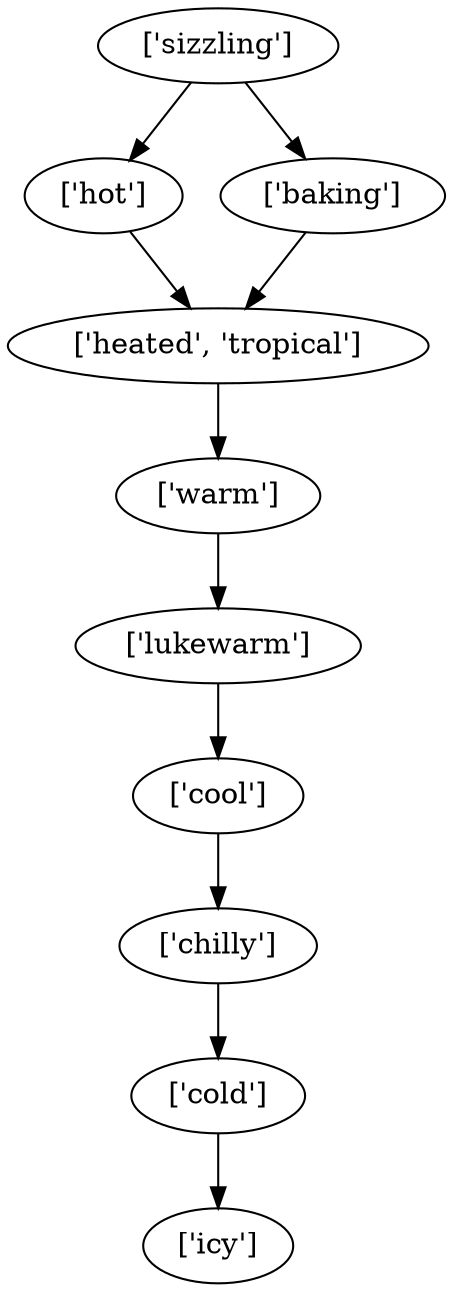 strict digraph  {
	"['chilly']" -> "['cold']";
	"['cold']" -> "['icy']";
	"['hot']" -> "['heated', 'tropical']";
	"['heated', 'tropical']" -> "['warm']";
	"['sizzling']" -> "['hot']";
	"['sizzling']" -> "['baking']";
	"['baking']" -> "['heated', 'tropical']";
	"['cool']" -> "['chilly']";
	"['warm']" -> "['lukewarm']";
	"['lukewarm']" -> "['cool']";
}
